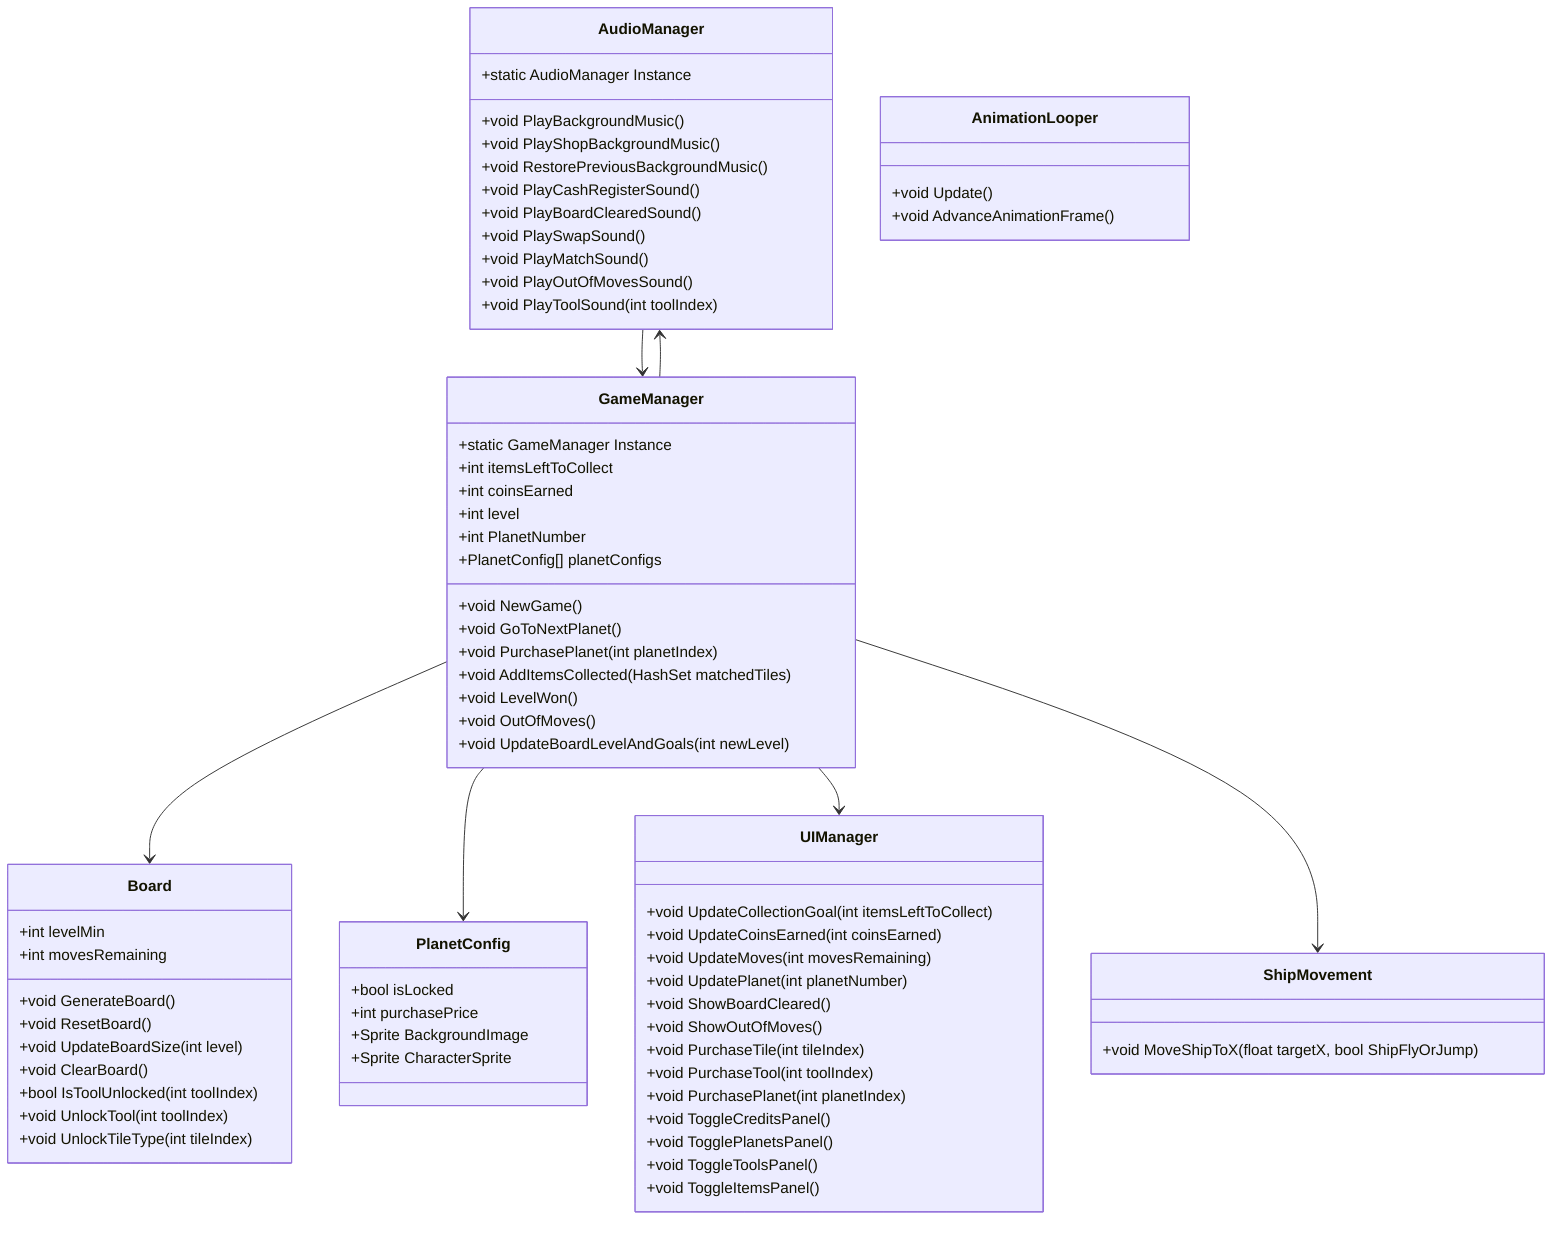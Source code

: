 classDiagram
    class AudioManager {
        +static AudioManager Instance
        +void PlayBackgroundMusic()
        +void PlayShopBackgroundMusic()
        +void RestorePreviousBackgroundMusic()
        +void PlayCashRegisterSound()
        +void PlayBoardClearedSound()
        +void PlaySwapSound()
        +void PlayMatchSound()
        +void PlayOutOfMovesSound()
        +void PlayToolSound(int toolIndex)
    }

    class AnimationLooper {
        +void Update()
        +void AdvanceAnimationFrame()
    }

    class Board {
        +int levelMin
        +int movesRemaining
        +void GenerateBoard()
        +void ResetBoard()
        +void UpdateBoardSize(int level)
        +void ClearBoard()
        +bool IsToolUnlocked(int toolIndex)
        +void UnlockTool(int toolIndex)
        +void UnlockTileType(int tileIndex)
    }

    class GameManager {
        +static GameManager Instance
        +int itemsLeftToCollect
        +int coinsEarned
        +int level
        +int PlanetNumber
        +PlanetConfig[] planetConfigs
        +void NewGame()
        +void GoToNextPlanet()
        +void PurchasePlanet(int planetIndex)
        +void AddItemsCollected(HashSet<Tile> matchedTiles)
        +void LevelWon()
        +void OutOfMoves()
        +void UpdateBoardLevelAndGoals(int newLevel)
    }

    class PlanetConfig {
        +bool isLocked
        +int purchasePrice
        +Sprite BackgroundImage
        +Sprite CharacterSprite
    }

    class ShipMovement {
        +void MoveShipToX(float targetX, bool ShipFlyOrJump)
    }

    class UIManager {
        +void UpdateCollectionGoal(int itemsLeftToCollect)
        +void UpdateCoinsEarned(int coinsEarned)
        +void UpdateMoves(int movesRemaining)
        +void UpdatePlanet(int planetNumber)
        +void ShowBoardCleared()
        +void ShowOutOfMoves()
        +void PurchaseTile(int tileIndex)
        +void PurchaseTool(int toolIndex)
        +void PurchasePlanet(int planetIndex)
        +void ToggleCreditsPanel()
        +void TogglePlanetsPanel()
        +void ToggleToolsPanel()
        +void ToggleItemsPanel()
    }

    AudioManager --> GameManager
    GameManager --> Board
    GameManager --> PlanetConfig
    GameManager --> AudioManager
    GameManager --> UIManager
    GameManager --> ShipMovement